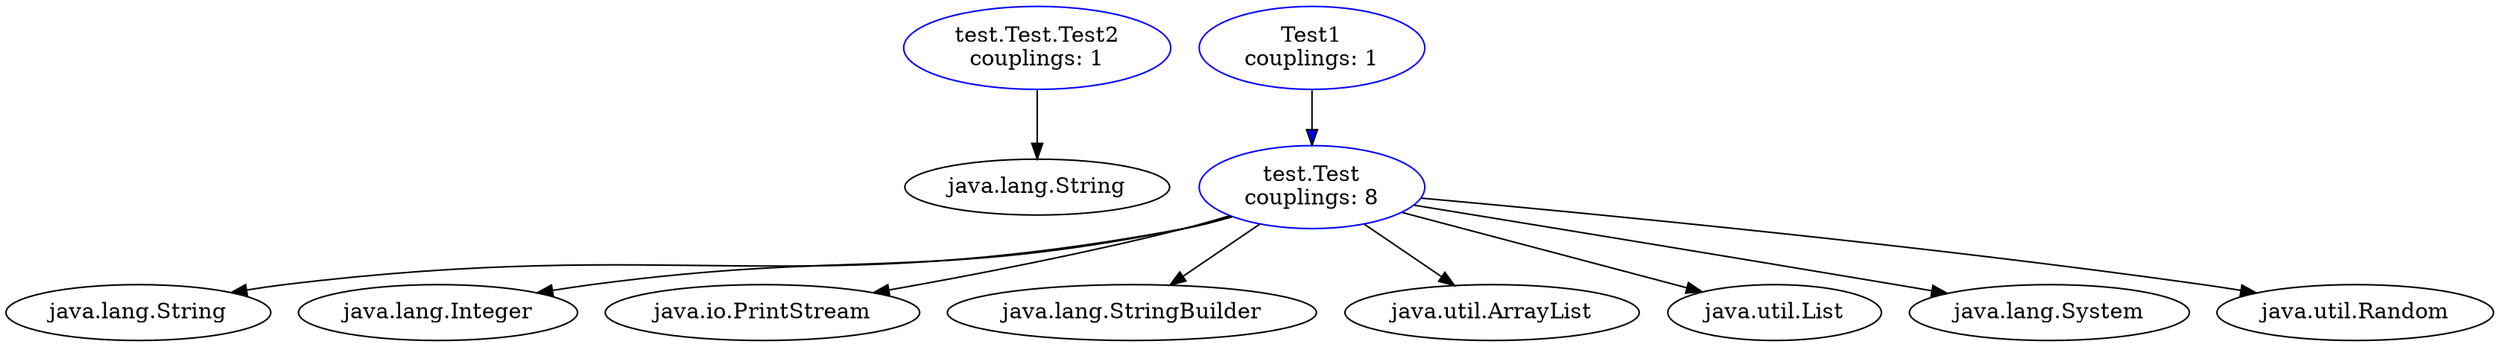 // online environment: https://dreampuf.github.io/GraphvizOnline
// we highly recomend for readability reasons you use the "Circo" engine

digraph G {

// --- Inner Class: test.Test.Test2 ---

testTestTest2 [label="test.Test.Test2\ncouplings: 1",fillcolor=white,color=blue]

// --- Phantom couplings of: test.Test.Test2 ---

javalangString_testTestTest2[label="java.lang.String",fillcolor=white,color=black]

// --- Inner Class: Test1 ---

Test1 [label="Test1\ncouplings: 1",fillcolor=white,color=blue]

// --- Phantom couplings of: Test1 ---


// --- Inner Class: test.Test ---

testTest [label="test.Test\ncouplings: 8",fillcolor=white,color=blue]

// --- Phantom couplings of: test.Test ---

javalangString_testTest[label="java.lang.String",fillcolor=white,color=black]
javalangInteger_testTest[label="java.lang.Integer",fillcolor=white,color=black]
javaioPrintStream_testTest[label="java.io.PrintStream",fillcolor=white,color=black]
javalangStringBuilder_testTest[label="java.lang.StringBuilder",fillcolor=white,color=black]
javautilArrayList_testTest[label="java.util.ArrayList",fillcolor=white,color=black]
javautilList_testTest[label="java.util.List",fillcolor=white,color=black]
javalangSystem_testTest[label="java.lang.System",fillcolor=white,color=black]
javautilRandom_testTest[label="java.util.Random",fillcolor=white,color=black]

// --- Edges ---

testTestTest2 -> javalangString_testTestTest2 [fillcolor=black]
Test1 -> testTest [fillcolor=blue]
testTest -> javalangString_testTest [fillcolor=black]
testTest -> javalangInteger_testTest [fillcolor=black]
testTest -> javaioPrintStream_testTest [fillcolor=black]
testTest -> javalangStringBuilder_testTest [fillcolor=black]
testTest -> javautilArrayList_testTest [fillcolor=black]
testTest -> javautilList_testTest [fillcolor=black]
testTest -> javalangSystem_testTest [fillcolor=black]
testTest -> javautilRandom_testTest [fillcolor=black]

}

